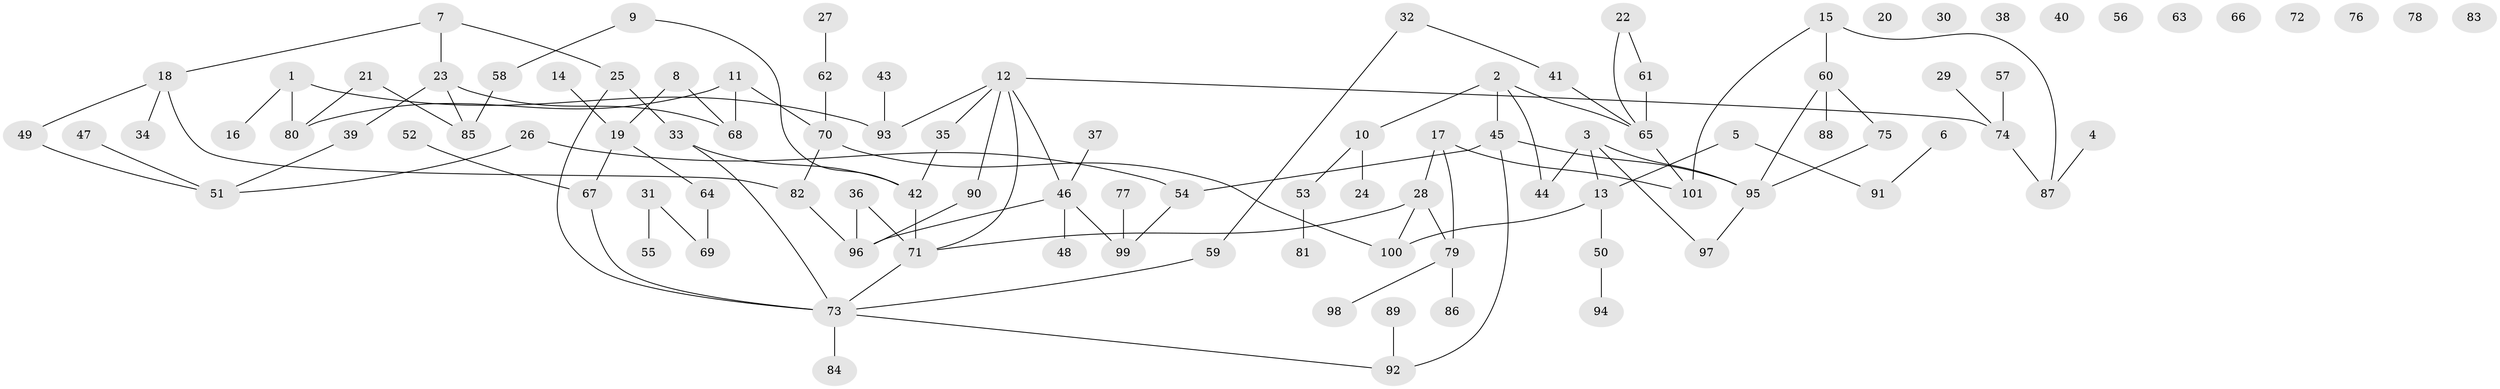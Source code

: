 // coarse degree distribution, {0: 0.36666666666666664, 1: 0.3333333333333333, 3: 0.06666666666666667, 5: 0.06666666666666667, 4: 0.03333333333333333, 7: 0.06666666666666667, 2: 0.03333333333333333, 6: 0.03333333333333333}
// Generated by graph-tools (version 1.1) at 2025/43/03/04/25 21:43:24]
// undirected, 101 vertices, 114 edges
graph export_dot {
graph [start="1"]
  node [color=gray90,style=filled];
  1;
  2;
  3;
  4;
  5;
  6;
  7;
  8;
  9;
  10;
  11;
  12;
  13;
  14;
  15;
  16;
  17;
  18;
  19;
  20;
  21;
  22;
  23;
  24;
  25;
  26;
  27;
  28;
  29;
  30;
  31;
  32;
  33;
  34;
  35;
  36;
  37;
  38;
  39;
  40;
  41;
  42;
  43;
  44;
  45;
  46;
  47;
  48;
  49;
  50;
  51;
  52;
  53;
  54;
  55;
  56;
  57;
  58;
  59;
  60;
  61;
  62;
  63;
  64;
  65;
  66;
  67;
  68;
  69;
  70;
  71;
  72;
  73;
  74;
  75;
  76;
  77;
  78;
  79;
  80;
  81;
  82;
  83;
  84;
  85;
  86;
  87;
  88;
  89;
  90;
  91;
  92;
  93;
  94;
  95;
  96;
  97;
  98;
  99;
  100;
  101;
  1 -- 16;
  1 -- 80;
  1 -- 93;
  2 -- 10;
  2 -- 44;
  2 -- 45;
  2 -- 65;
  3 -- 13;
  3 -- 44;
  3 -- 95;
  3 -- 97;
  4 -- 87;
  5 -- 13;
  5 -- 91;
  6 -- 91;
  7 -- 18;
  7 -- 23;
  7 -- 25;
  8 -- 19;
  8 -- 68;
  9 -- 42;
  9 -- 58;
  10 -- 24;
  10 -- 53;
  11 -- 68;
  11 -- 70;
  11 -- 80;
  12 -- 35;
  12 -- 46;
  12 -- 71;
  12 -- 74;
  12 -- 90;
  12 -- 93;
  13 -- 50;
  13 -- 100;
  14 -- 19;
  15 -- 60;
  15 -- 87;
  15 -- 101;
  17 -- 28;
  17 -- 79;
  17 -- 101;
  18 -- 34;
  18 -- 49;
  18 -- 82;
  19 -- 64;
  19 -- 67;
  21 -- 80;
  21 -- 85;
  22 -- 61;
  22 -- 65;
  23 -- 39;
  23 -- 68;
  23 -- 85;
  25 -- 33;
  25 -- 73;
  26 -- 51;
  26 -- 54;
  27 -- 62;
  28 -- 71;
  28 -- 79;
  28 -- 100;
  29 -- 74;
  31 -- 55;
  31 -- 69;
  32 -- 41;
  32 -- 59;
  33 -- 42;
  33 -- 73;
  35 -- 42;
  36 -- 71;
  36 -- 96;
  37 -- 46;
  39 -- 51;
  41 -- 65;
  42 -- 71;
  43 -- 93;
  45 -- 54;
  45 -- 92;
  45 -- 95;
  46 -- 48;
  46 -- 96;
  46 -- 99;
  47 -- 51;
  49 -- 51;
  50 -- 94;
  52 -- 67;
  53 -- 81;
  54 -- 99;
  57 -- 74;
  58 -- 85;
  59 -- 73;
  60 -- 75;
  60 -- 88;
  60 -- 95;
  61 -- 65;
  62 -- 70;
  64 -- 69;
  65 -- 101;
  67 -- 73;
  70 -- 82;
  70 -- 100;
  71 -- 73;
  73 -- 84;
  73 -- 92;
  74 -- 87;
  75 -- 95;
  77 -- 99;
  79 -- 86;
  79 -- 98;
  82 -- 96;
  89 -- 92;
  90 -- 96;
  95 -- 97;
}
